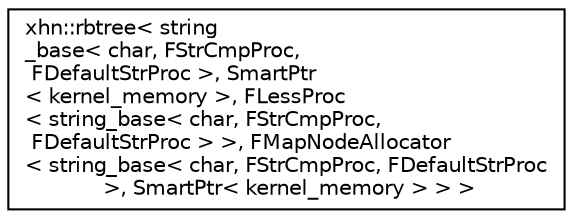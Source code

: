 digraph "Graphical Class Hierarchy"
{
  edge [fontname="Helvetica",fontsize="10",labelfontname="Helvetica",labelfontsize="10"];
  node [fontname="Helvetica",fontsize="10",shape=record];
  rankdir="LR";
  Node1 [label="xhn::rbtree\< string\l_base\< char, FStrCmpProc,\l FDefaultStrProc \>, SmartPtr\l\< kernel_memory \>, FLessProc\l\< string_base\< char, FStrCmpProc,\l FDefaultStrProc \> \>, FMapNodeAllocator\l\< string_base\< char, FStrCmpProc, FDefaultStrProc\l \>, SmartPtr\< kernel_memory \> \> \>",height=0.2,width=0.4,color="black", fillcolor="white", style="filled",URL="$classxhn_1_1rbtree.html"];
}
